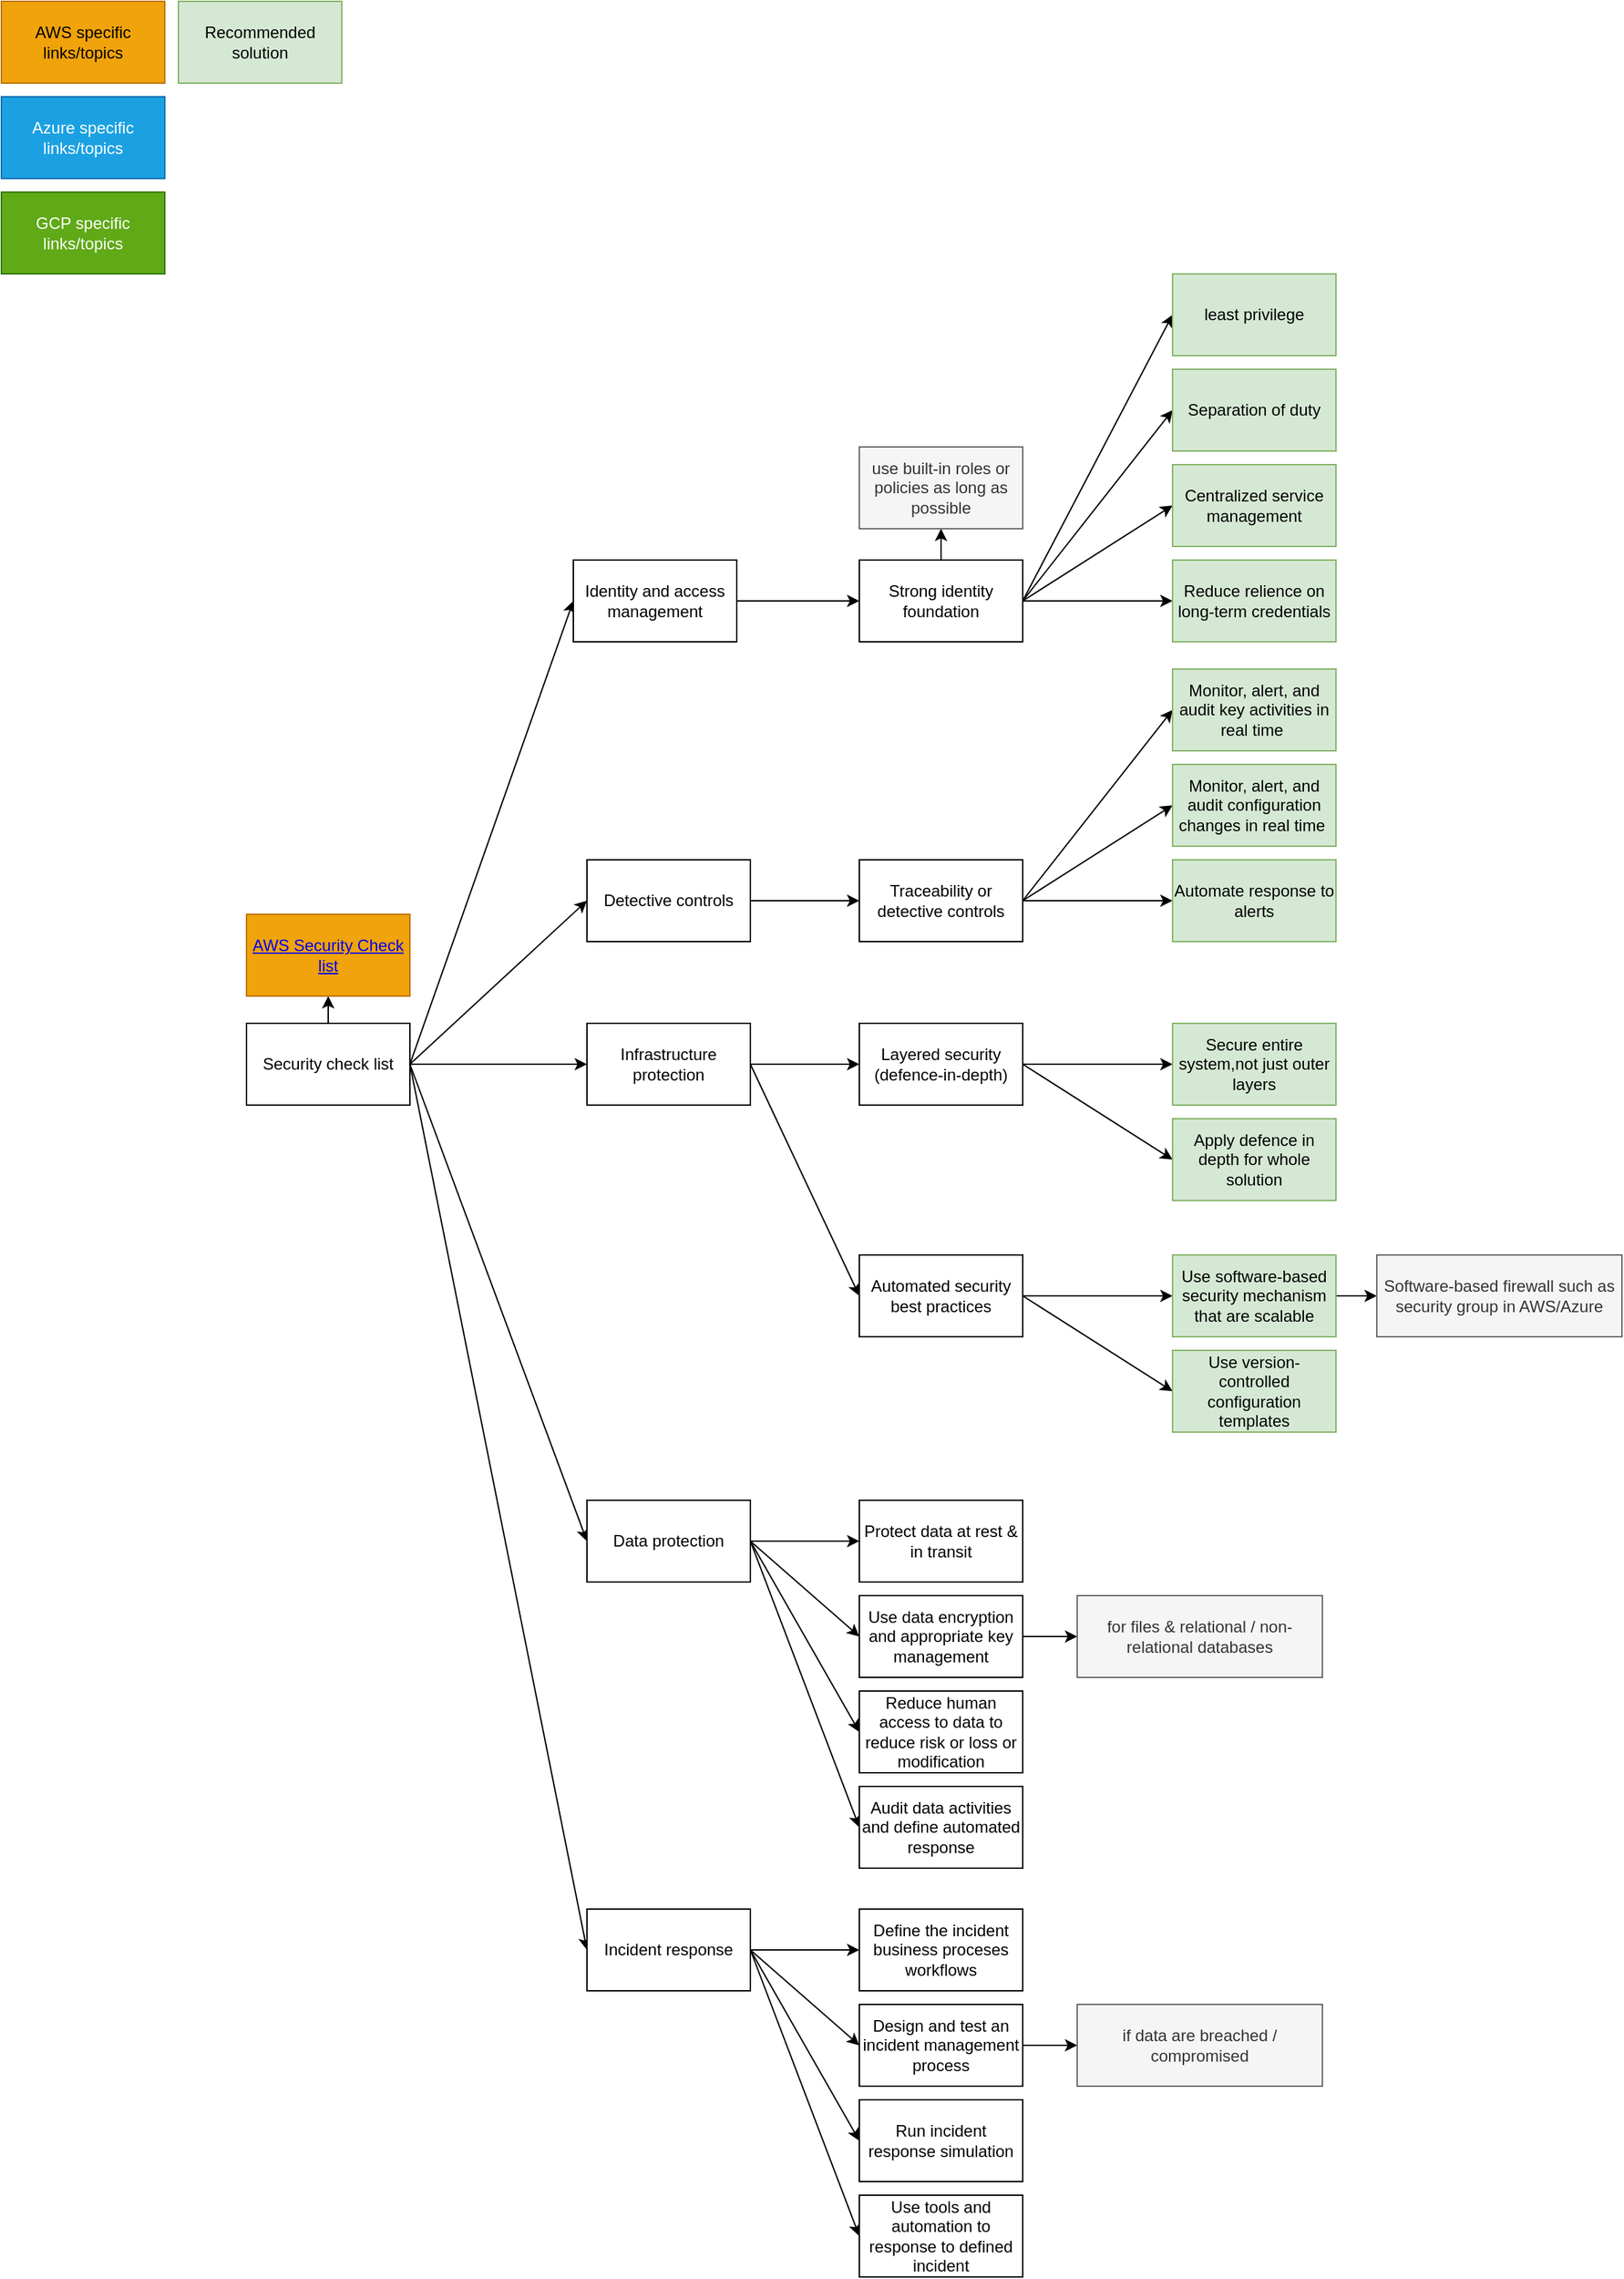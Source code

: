 <mxfile version="16.5.2" type="github">
  <diagram id="cd5pNDrRVSPDS-pt2z1M" name="strategy">
    <mxGraphModel dx="1422" dy="1862" grid="1" gridSize="10" guides="1" tooltips="1" connect="1" arrows="1" fold="1" page="1" pageScale="1" pageWidth="850" pageHeight="1100" math="0" shadow="0">
      <root>
        <mxCell id="0" />
        <mxCell id="1" parent="0" />
        <mxCell id="YJfL9xpBGpE9jjsirG9W-12" style="edgeStyle=none;rounded=0;orthogonalLoop=1;jettySize=auto;html=1;exitX=1;exitY=0.5;exitDx=0;exitDy=0;entryX=0;entryY=0.5;entryDx=0;entryDy=0;" parent="1" source="YJfL9xpBGpE9jjsirG9W-3" target="YJfL9xpBGpE9jjsirG9W-6" edge="1">
          <mxGeometry relative="1" as="geometry" />
        </mxCell>
        <mxCell id="YJfL9xpBGpE9jjsirG9W-13" style="edgeStyle=none;rounded=0;orthogonalLoop=1;jettySize=auto;html=1;exitX=1;exitY=0.5;exitDx=0;exitDy=0;entryX=0;entryY=0.5;entryDx=0;entryDy=0;" parent="1" source="YJfL9xpBGpE9jjsirG9W-3" target="YJfL9xpBGpE9jjsirG9W-8" edge="1">
          <mxGeometry relative="1" as="geometry" />
        </mxCell>
        <mxCell id="YJfL9xpBGpE9jjsirG9W-14" style="edgeStyle=none;rounded=0;orthogonalLoop=1;jettySize=auto;html=1;exitX=1;exitY=0.5;exitDx=0;exitDy=0;entryX=0;entryY=0.5;entryDx=0;entryDy=0;" parent="1" source="YJfL9xpBGpE9jjsirG9W-3" target="YJfL9xpBGpE9jjsirG9W-11" edge="1">
          <mxGeometry relative="1" as="geometry" />
        </mxCell>
        <mxCell id="YJfL9xpBGpE9jjsirG9W-17" style="edgeStyle=none;rounded=0;orthogonalLoop=1;jettySize=auto;html=1;exitX=1;exitY=0.5;exitDx=0;exitDy=0;entryX=0;entryY=0.5;entryDx=0;entryDy=0;" parent="1" source="YJfL9xpBGpE9jjsirG9W-3" target="YJfL9xpBGpE9jjsirG9W-15" edge="1">
          <mxGeometry relative="1" as="geometry" />
        </mxCell>
        <mxCell id="YJfL9xpBGpE9jjsirG9W-18" style="edgeStyle=none;rounded=0;orthogonalLoop=1;jettySize=auto;html=1;exitX=1;exitY=0.5;exitDx=0;exitDy=0;entryX=0;entryY=0.5;entryDx=0;entryDy=0;" parent="1" source="YJfL9xpBGpE9jjsirG9W-3" target="YJfL9xpBGpE9jjsirG9W-16" edge="1">
          <mxGeometry relative="1" as="geometry" />
        </mxCell>
        <mxCell id="YJfL9xpBGpE9jjsirG9W-20" value="" style="edgeStyle=none;rounded=0;orthogonalLoop=1;jettySize=auto;html=1;" parent="1" source="YJfL9xpBGpE9jjsirG9W-3" target="YJfL9xpBGpE9jjsirG9W-19" edge="1">
          <mxGeometry relative="1" as="geometry" />
        </mxCell>
        <mxCell id="YJfL9xpBGpE9jjsirG9W-3" value="Security check list" style="rounded=0;whiteSpace=wrap;html=1;" parent="1" vertex="1">
          <mxGeometry x="230" y="510" width="120" height="60" as="geometry" />
        </mxCell>
        <mxCell id="YJfL9xpBGpE9jjsirG9W-23" style="edgeStyle=none;rounded=0;orthogonalLoop=1;jettySize=auto;html=1;entryX=0;entryY=0.5;entryDx=0;entryDy=0;exitX=1;exitY=0.5;exitDx=0;exitDy=0;" parent="1" source="YJfL9xpBGpE9jjsirG9W-6" target="YJfL9xpBGpE9jjsirG9W-22" edge="1">
          <mxGeometry relative="1" as="geometry" />
        </mxCell>
        <mxCell id="YJfL9xpBGpE9jjsirG9W-6" value="Identity and access management" style="whiteSpace=wrap;html=1;rounded=0;" parent="1" vertex="1">
          <mxGeometry x="470" y="170" width="120" height="60" as="geometry" />
        </mxCell>
        <mxCell id="YJfL9xpBGpE9jjsirG9W-37" style="edgeStyle=none;rounded=0;orthogonalLoop=1;jettySize=auto;html=1;entryX=0;entryY=0.5;entryDx=0;entryDy=0;" parent="1" source="YJfL9xpBGpE9jjsirG9W-8" target="YJfL9xpBGpE9jjsirG9W-36" edge="1">
          <mxGeometry relative="1" as="geometry" />
        </mxCell>
        <mxCell id="YJfL9xpBGpE9jjsirG9W-8" value="Detective controls" style="whiteSpace=wrap;html=1;rounded=0;" parent="1" vertex="1">
          <mxGeometry x="480" y="390" width="120" height="60" as="geometry" />
        </mxCell>
        <mxCell id="YJfL9xpBGpE9jjsirG9W-47" style="edgeStyle=none;rounded=0;orthogonalLoop=1;jettySize=auto;html=1;exitX=1;exitY=0.5;exitDx=0;exitDy=0;entryX=0;entryY=0.5;entryDx=0;entryDy=0;" parent="1" source="YJfL9xpBGpE9jjsirG9W-11" target="YJfL9xpBGpE9jjsirG9W-45" edge="1">
          <mxGeometry relative="1" as="geometry" />
        </mxCell>
        <mxCell id="YJfL9xpBGpE9jjsirG9W-48" style="edgeStyle=none;rounded=0;orthogonalLoop=1;jettySize=auto;html=1;exitX=1;exitY=0.5;exitDx=0;exitDy=0;entryX=0;entryY=0.5;entryDx=0;entryDy=0;" parent="1" source="YJfL9xpBGpE9jjsirG9W-11" target="YJfL9xpBGpE9jjsirG9W-46" edge="1">
          <mxGeometry relative="1" as="geometry" />
        </mxCell>
        <mxCell id="YJfL9xpBGpE9jjsirG9W-11" value="Infrastructure protection" style="whiteSpace=wrap;html=1;rounded=0;" parent="1" vertex="1">
          <mxGeometry x="480" y="510" width="120" height="60" as="geometry" />
        </mxCell>
        <mxCell id="YJfL9xpBGpE9jjsirG9W-62" value="" style="edgeStyle=none;rounded=0;orthogonalLoop=1;jettySize=auto;html=1;" parent="1" source="YJfL9xpBGpE9jjsirG9W-15" target="YJfL9xpBGpE9jjsirG9W-61" edge="1">
          <mxGeometry relative="1" as="geometry" />
        </mxCell>
        <mxCell id="YJfL9xpBGpE9jjsirG9W-66" style="edgeStyle=none;rounded=0;orthogonalLoop=1;jettySize=auto;html=1;exitX=1;exitY=0.5;exitDx=0;exitDy=0;entryX=0;entryY=0.5;entryDx=0;entryDy=0;" parent="1" source="YJfL9xpBGpE9jjsirG9W-15" target="YJfL9xpBGpE9jjsirG9W-63" edge="1">
          <mxGeometry relative="1" as="geometry" />
        </mxCell>
        <mxCell id="YJfL9xpBGpE9jjsirG9W-69" style="edgeStyle=none;rounded=0;orthogonalLoop=1;jettySize=auto;html=1;exitX=1;exitY=0.5;exitDx=0;exitDy=0;entryX=0;entryY=0.5;entryDx=0;entryDy=0;" parent="1" source="YJfL9xpBGpE9jjsirG9W-15" target="YJfL9xpBGpE9jjsirG9W-67" edge="1">
          <mxGeometry relative="1" as="geometry" />
        </mxCell>
        <mxCell id="YJfL9xpBGpE9jjsirG9W-70" style="edgeStyle=none;rounded=0;orthogonalLoop=1;jettySize=auto;html=1;exitX=1;exitY=0.5;exitDx=0;exitDy=0;entryX=0;entryY=0.5;entryDx=0;entryDy=0;" parent="1" source="YJfL9xpBGpE9jjsirG9W-15" target="YJfL9xpBGpE9jjsirG9W-68" edge="1">
          <mxGeometry relative="1" as="geometry" />
        </mxCell>
        <mxCell id="YJfL9xpBGpE9jjsirG9W-15" value="Data protection" style="whiteSpace=wrap;html=1;rounded=0;" parent="1" vertex="1">
          <mxGeometry x="480" y="860" width="120" height="60" as="geometry" />
        </mxCell>
        <mxCell id="YJfL9xpBGpE9jjsirG9W-60" style="edgeStyle=none;rounded=0;orthogonalLoop=1;jettySize=auto;html=1;entryX=0;entryY=0.5;entryDx=0;entryDy=0;" parent="1" source="YJfL9xpBGpE9jjsirG9W-16" target="YJfL9xpBGpE9jjsirG9W-59" edge="1">
          <mxGeometry relative="1" as="geometry" />
        </mxCell>
        <mxCell id="YJfL9xpBGpE9jjsirG9W-76" style="edgeStyle=none;rounded=0;orthogonalLoop=1;jettySize=auto;html=1;exitX=1;exitY=0.5;exitDx=0;exitDy=0;entryX=0;entryY=0.5;entryDx=0;entryDy=0;" parent="1" source="YJfL9xpBGpE9jjsirG9W-16" target="YJfL9xpBGpE9jjsirG9W-71" edge="1">
          <mxGeometry relative="1" as="geometry" />
        </mxCell>
        <mxCell id="YJfL9xpBGpE9jjsirG9W-77" style="edgeStyle=none;rounded=0;orthogonalLoop=1;jettySize=auto;html=1;exitX=1;exitY=0.5;exitDx=0;exitDy=0;entryX=0;entryY=0.5;entryDx=0;entryDy=0;" parent="1" source="YJfL9xpBGpE9jjsirG9W-16" target="YJfL9xpBGpE9jjsirG9W-74" edge="1">
          <mxGeometry relative="1" as="geometry" />
        </mxCell>
        <mxCell id="YJfL9xpBGpE9jjsirG9W-78" style="edgeStyle=none;rounded=0;orthogonalLoop=1;jettySize=auto;html=1;exitX=1;exitY=0.5;exitDx=0;exitDy=0;entryX=0;entryY=0.5;entryDx=0;entryDy=0;" parent="1" source="YJfL9xpBGpE9jjsirG9W-16" target="YJfL9xpBGpE9jjsirG9W-75" edge="1">
          <mxGeometry relative="1" as="geometry" />
        </mxCell>
        <mxCell id="YJfL9xpBGpE9jjsirG9W-16" value="Incident response" style="whiteSpace=wrap;html=1;rounded=0;" parent="1" vertex="1">
          <mxGeometry x="480" y="1160" width="120" height="60" as="geometry" />
        </mxCell>
        <mxCell id="YJfL9xpBGpE9jjsirG9W-19" value="&lt;a href=&quot;https://d1.awsstatic.com/whitepapers/Security/AWS_Security_Checklist.pdf&quot;&gt;AWS Security Check list&lt;/a&gt;" style="whiteSpace=wrap;html=1;rounded=0;fillColor=#f0a30a;strokeColor=#BD7000;fontColor=#000000;" parent="1" vertex="1">
          <mxGeometry x="230" y="430" width="120" height="60" as="geometry" />
        </mxCell>
        <mxCell id="YJfL9xpBGpE9jjsirG9W-25" value="" style="edgeStyle=none;rounded=0;orthogonalLoop=1;jettySize=auto;html=1;exitX=1;exitY=0.5;exitDx=0;exitDy=0;entryX=0;entryY=0.5;entryDx=0;entryDy=0;" parent="1" source="YJfL9xpBGpE9jjsirG9W-22" target="YJfL9xpBGpE9jjsirG9W-24" edge="1">
          <mxGeometry relative="1" as="geometry" />
        </mxCell>
        <mxCell id="YJfL9xpBGpE9jjsirG9W-29" style="edgeStyle=none;rounded=0;orthogonalLoop=1;jettySize=auto;html=1;exitX=1;exitY=0.5;exitDx=0;exitDy=0;entryX=0;entryY=0.5;entryDx=0;entryDy=0;" parent="1" source="YJfL9xpBGpE9jjsirG9W-22" target="YJfL9xpBGpE9jjsirG9W-26" edge="1">
          <mxGeometry relative="1" as="geometry" />
        </mxCell>
        <mxCell id="YJfL9xpBGpE9jjsirG9W-30" style="edgeStyle=none;rounded=0;orthogonalLoop=1;jettySize=auto;html=1;exitX=1;exitY=0.5;exitDx=0;exitDy=0;entryX=0;entryY=0.5;entryDx=0;entryDy=0;" parent="1" source="YJfL9xpBGpE9jjsirG9W-22" target="YJfL9xpBGpE9jjsirG9W-27" edge="1">
          <mxGeometry relative="1" as="geometry" />
        </mxCell>
        <mxCell id="YJfL9xpBGpE9jjsirG9W-31" style="edgeStyle=none;rounded=0;orthogonalLoop=1;jettySize=auto;html=1;exitX=1;exitY=0.5;exitDx=0;exitDy=0;entryX=0;entryY=0.5;entryDx=0;entryDy=0;" parent="1" source="YJfL9xpBGpE9jjsirG9W-22" target="YJfL9xpBGpE9jjsirG9W-28" edge="1">
          <mxGeometry relative="1" as="geometry" />
        </mxCell>
        <mxCell id="R0GQMbrX3vfWqRYQurbt-4" style="edgeStyle=orthogonalEdgeStyle;rounded=0;orthogonalLoop=1;jettySize=auto;html=1;entryX=0.5;entryY=1;entryDx=0;entryDy=0;" edge="1" parent="1" source="YJfL9xpBGpE9jjsirG9W-22" target="R0GQMbrX3vfWqRYQurbt-3">
          <mxGeometry relative="1" as="geometry" />
        </mxCell>
        <mxCell id="YJfL9xpBGpE9jjsirG9W-22" value="Strong identity foundation" style="whiteSpace=wrap;html=1;rounded=0;" parent="1" vertex="1">
          <mxGeometry x="680" y="170" width="120" height="60" as="geometry" />
        </mxCell>
        <mxCell id="YJfL9xpBGpE9jjsirG9W-24" value="least privilege" style="whiteSpace=wrap;html=1;rounded=0;fillColor=#d5e8d4;strokeColor=#82b366;" parent="1" vertex="1">
          <mxGeometry x="910" y="-40" width="120" height="60" as="geometry" />
        </mxCell>
        <mxCell id="YJfL9xpBGpE9jjsirG9W-26" value="Separation of duty" style="whiteSpace=wrap;html=1;rounded=0;fillColor=#d5e8d4;strokeColor=#82b366;" parent="1" vertex="1">
          <mxGeometry x="910" y="30" width="120" height="60" as="geometry" />
        </mxCell>
        <mxCell id="YJfL9xpBGpE9jjsirG9W-27" value="Centralized service management" style="whiteSpace=wrap;html=1;rounded=0;fillColor=#d5e8d4;strokeColor=#82b366;" parent="1" vertex="1">
          <mxGeometry x="910" y="100" width="120" height="60" as="geometry" />
        </mxCell>
        <mxCell id="YJfL9xpBGpE9jjsirG9W-28" value="Reduce relience on long-term credentials" style="whiteSpace=wrap;html=1;rounded=0;fillColor=#d5e8d4;strokeColor=#82b366;" parent="1" vertex="1">
          <mxGeometry x="910" y="170" width="120" height="60" as="geometry" />
        </mxCell>
        <mxCell id="YJfL9xpBGpE9jjsirG9W-32" value="AWS specific links/topics" style="rounded=0;whiteSpace=wrap;html=1;fillColor=#f0a30a;fontColor=#000000;strokeColor=#BD7000;" parent="1" vertex="1">
          <mxGeometry x="50" y="-240" width="120" height="60" as="geometry" />
        </mxCell>
        <mxCell id="YJfL9xpBGpE9jjsirG9W-33" value="Azure specific links/topics" style="rounded=0;whiteSpace=wrap;html=1;fillColor=#1ba1e2;fontColor=#ffffff;strokeColor=#006EAF;" parent="1" vertex="1">
          <mxGeometry x="50" y="-170" width="120" height="60" as="geometry" />
        </mxCell>
        <mxCell id="YJfL9xpBGpE9jjsirG9W-34" value="GCP specific links/topics" style="rounded=0;whiteSpace=wrap;html=1;fillColor=#60a917;fontColor=#ffffff;strokeColor=#2D7600;" parent="1" vertex="1">
          <mxGeometry x="50" y="-100" width="120" height="60" as="geometry" />
        </mxCell>
        <mxCell id="YJfL9xpBGpE9jjsirG9W-35" value="Recommended solution" style="rounded=0;whiteSpace=wrap;html=1;fillColor=#d5e8d4;strokeColor=#82b366;" parent="1" vertex="1">
          <mxGeometry x="180" y="-240" width="120" height="60" as="geometry" />
        </mxCell>
        <mxCell id="YJfL9xpBGpE9jjsirG9W-42" style="edgeStyle=none;rounded=0;orthogonalLoop=1;jettySize=auto;html=1;entryX=0;entryY=0.5;entryDx=0;entryDy=0;exitX=1;exitY=0.5;exitDx=0;exitDy=0;" parent="1" source="YJfL9xpBGpE9jjsirG9W-36" target="YJfL9xpBGpE9jjsirG9W-39" edge="1">
          <mxGeometry relative="1" as="geometry" />
        </mxCell>
        <mxCell id="YJfL9xpBGpE9jjsirG9W-43" style="edgeStyle=none;rounded=0;orthogonalLoop=1;jettySize=auto;html=1;exitX=1;exitY=0.5;exitDx=0;exitDy=0;entryX=0;entryY=0.5;entryDx=0;entryDy=0;" parent="1" source="YJfL9xpBGpE9jjsirG9W-36" target="YJfL9xpBGpE9jjsirG9W-40" edge="1">
          <mxGeometry relative="1" as="geometry" />
        </mxCell>
        <mxCell id="YJfL9xpBGpE9jjsirG9W-44" style="edgeStyle=none;rounded=0;orthogonalLoop=1;jettySize=auto;html=1;exitX=1;exitY=0.5;exitDx=0;exitDy=0;entryX=0;entryY=0.5;entryDx=0;entryDy=0;" parent="1" source="YJfL9xpBGpE9jjsirG9W-36" target="YJfL9xpBGpE9jjsirG9W-41" edge="1">
          <mxGeometry relative="1" as="geometry" />
        </mxCell>
        <mxCell id="YJfL9xpBGpE9jjsirG9W-36" value="Traceability or detective controls" style="whiteSpace=wrap;html=1;rounded=0;" parent="1" vertex="1">
          <mxGeometry x="680" y="390" width="120" height="60" as="geometry" />
        </mxCell>
        <mxCell id="YJfL9xpBGpE9jjsirG9W-39" value="Monitor, alert, and audit key activities in real time&amp;nbsp;" style="whiteSpace=wrap;html=1;rounded=0;fillColor=#d5e8d4;strokeColor=#82b366;" parent="1" vertex="1">
          <mxGeometry x="910" y="250" width="120" height="60" as="geometry" />
        </mxCell>
        <mxCell id="YJfL9xpBGpE9jjsirG9W-40" value="Monitor, alert, and audit configuration changes in real time&amp;nbsp;" style="whiteSpace=wrap;html=1;rounded=0;fillColor=#d5e8d4;strokeColor=#82b366;" parent="1" vertex="1">
          <mxGeometry x="910" y="320" width="120" height="60" as="geometry" />
        </mxCell>
        <mxCell id="YJfL9xpBGpE9jjsirG9W-41" value="Automate response to alerts" style="whiteSpace=wrap;html=1;rounded=0;fillColor=#d5e8d4;strokeColor=#82b366;" parent="1" vertex="1">
          <mxGeometry x="910" y="390" width="120" height="60" as="geometry" />
        </mxCell>
        <mxCell id="YJfL9xpBGpE9jjsirG9W-50" style="edgeStyle=none;rounded=0;orthogonalLoop=1;jettySize=auto;html=1;exitX=1;exitY=0.5;exitDx=0;exitDy=0;entryX=0;entryY=0.5;entryDx=0;entryDy=0;" parent="1" source="YJfL9xpBGpE9jjsirG9W-45" target="YJfL9xpBGpE9jjsirG9W-49" edge="1">
          <mxGeometry relative="1" as="geometry" />
        </mxCell>
        <mxCell id="YJfL9xpBGpE9jjsirG9W-52" style="edgeStyle=none;rounded=0;orthogonalLoop=1;jettySize=auto;html=1;exitX=1;exitY=0.5;exitDx=0;exitDy=0;entryX=0;entryY=0.5;entryDx=0;entryDy=0;" parent="1" source="YJfL9xpBGpE9jjsirG9W-45" target="YJfL9xpBGpE9jjsirG9W-51" edge="1">
          <mxGeometry relative="1" as="geometry" />
        </mxCell>
        <mxCell id="YJfL9xpBGpE9jjsirG9W-45" value="Layered security (defence-in-depth)" style="whiteSpace=wrap;html=1;rounded=0;" parent="1" vertex="1">
          <mxGeometry x="680" y="510" width="120" height="60" as="geometry" />
        </mxCell>
        <mxCell id="YJfL9xpBGpE9jjsirG9W-54" style="edgeStyle=none;rounded=0;orthogonalLoop=1;jettySize=auto;html=1;exitX=1;exitY=0.5;exitDx=0;exitDy=0;entryX=0;entryY=0.5;entryDx=0;entryDy=0;" parent="1" source="YJfL9xpBGpE9jjsirG9W-46" target="YJfL9xpBGpE9jjsirG9W-53" edge="1">
          <mxGeometry relative="1" as="geometry" />
        </mxCell>
        <mxCell id="YJfL9xpBGpE9jjsirG9W-58" style="edgeStyle=none;rounded=0;orthogonalLoop=1;jettySize=auto;html=1;exitX=1;exitY=0.5;exitDx=0;exitDy=0;entryX=0;entryY=0.5;entryDx=0;entryDy=0;" parent="1" source="YJfL9xpBGpE9jjsirG9W-46" target="YJfL9xpBGpE9jjsirG9W-57" edge="1">
          <mxGeometry relative="1" as="geometry" />
        </mxCell>
        <mxCell id="YJfL9xpBGpE9jjsirG9W-46" value="Automated security best practices" style="whiteSpace=wrap;html=1;rounded=0;" parent="1" vertex="1">
          <mxGeometry x="680" y="680" width="120" height="60" as="geometry" />
        </mxCell>
        <mxCell id="YJfL9xpBGpE9jjsirG9W-49" value="Secure entire system,not just outer layers" style="whiteSpace=wrap;html=1;rounded=0;fillColor=#d5e8d4;strokeColor=#82b366;" parent="1" vertex="1">
          <mxGeometry x="910" y="510" width="120" height="60" as="geometry" />
        </mxCell>
        <mxCell id="YJfL9xpBGpE9jjsirG9W-51" value="Apply defence in depth for whole solution" style="whiteSpace=wrap;html=1;rounded=0;fillColor=#d5e8d4;strokeColor=#82b366;" parent="1" vertex="1">
          <mxGeometry x="910" y="580" width="120" height="60" as="geometry" />
        </mxCell>
        <mxCell id="YJfL9xpBGpE9jjsirG9W-56" style="edgeStyle=none;rounded=0;orthogonalLoop=1;jettySize=auto;html=1;exitX=1;exitY=0.5;exitDx=0;exitDy=0;entryX=0;entryY=0.5;entryDx=0;entryDy=0;" parent="1" source="YJfL9xpBGpE9jjsirG9W-53" target="YJfL9xpBGpE9jjsirG9W-55" edge="1">
          <mxGeometry relative="1" as="geometry" />
        </mxCell>
        <mxCell id="YJfL9xpBGpE9jjsirG9W-53" value="Use software-based security mechanism that are scalable" style="whiteSpace=wrap;html=1;rounded=0;fillColor=#d5e8d4;strokeColor=#82b366;" parent="1" vertex="1">
          <mxGeometry x="910" y="680" width="120" height="60" as="geometry" />
        </mxCell>
        <mxCell id="YJfL9xpBGpE9jjsirG9W-55" value="Software-based firewall such as security group in AWS/Azure" style="text;html=1;strokeColor=#666666;fillColor=#f5f5f5;align=center;verticalAlign=middle;whiteSpace=wrap;rounded=0;fontColor=#333333;" parent="1" vertex="1">
          <mxGeometry x="1060" y="680" width="180" height="60" as="geometry" />
        </mxCell>
        <mxCell id="YJfL9xpBGpE9jjsirG9W-57" value="Use version-controlled configuration templates" style="whiteSpace=wrap;html=1;rounded=0;fillColor=#d5e8d4;strokeColor=#82b366;" parent="1" vertex="1">
          <mxGeometry x="910" y="750" width="120" height="60" as="geometry" />
        </mxCell>
        <mxCell id="YJfL9xpBGpE9jjsirG9W-59" value="Define the incident business proceses workflows" style="whiteSpace=wrap;html=1;rounded=0;" parent="1" vertex="1">
          <mxGeometry x="680" y="1160" width="120" height="60" as="geometry" />
        </mxCell>
        <mxCell id="YJfL9xpBGpE9jjsirG9W-61" value="Protect data at rest &amp;amp; in transit" style="whiteSpace=wrap;html=1;rounded=0;" parent="1" vertex="1">
          <mxGeometry x="680" y="860" width="120" height="60" as="geometry" />
        </mxCell>
        <mxCell id="YJfL9xpBGpE9jjsirG9W-65" style="edgeStyle=none;rounded=0;orthogonalLoop=1;jettySize=auto;html=1;exitX=1;exitY=0.5;exitDx=0;exitDy=0;entryX=0;entryY=0.5;entryDx=0;entryDy=0;" parent="1" source="YJfL9xpBGpE9jjsirG9W-63" target="YJfL9xpBGpE9jjsirG9W-64" edge="1">
          <mxGeometry relative="1" as="geometry" />
        </mxCell>
        <mxCell id="YJfL9xpBGpE9jjsirG9W-63" value="Use data encryption and appropriate key management" style="whiteSpace=wrap;html=1;rounded=0;" parent="1" vertex="1">
          <mxGeometry x="680" y="930" width="120" height="60" as="geometry" />
        </mxCell>
        <mxCell id="YJfL9xpBGpE9jjsirG9W-64" value="for files &amp;amp; relational / non-relational databases" style="text;html=1;strokeColor=#666666;fillColor=#f5f5f5;align=center;verticalAlign=middle;whiteSpace=wrap;rounded=0;fontColor=#333333;" parent="1" vertex="1">
          <mxGeometry x="840" y="930" width="180" height="60" as="geometry" />
        </mxCell>
        <mxCell id="YJfL9xpBGpE9jjsirG9W-67" value="Reduce human access to data to reduce risk or loss or modification" style="whiteSpace=wrap;html=1;rounded=0;" parent="1" vertex="1">
          <mxGeometry x="680" y="1000" width="120" height="60" as="geometry" />
        </mxCell>
        <mxCell id="YJfL9xpBGpE9jjsirG9W-68" value="Audit data activities and define automated response" style="whiteSpace=wrap;html=1;rounded=0;" parent="1" vertex="1">
          <mxGeometry x="680" y="1070" width="120" height="60" as="geometry" />
        </mxCell>
        <mxCell id="YJfL9xpBGpE9jjsirG9W-73" style="edgeStyle=none;rounded=0;orthogonalLoop=1;jettySize=auto;html=1;exitX=1;exitY=0.5;exitDx=0;exitDy=0;entryX=0;entryY=0.5;entryDx=0;entryDy=0;" parent="1" source="YJfL9xpBGpE9jjsirG9W-71" target="YJfL9xpBGpE9jjsirG9W-72" edge="1">
          <mxGeometry relative="1" as="geometry" />
        </mxCell>
        <mxCell id="YJfL9xpBGpE9jjsirG9W-71" value="Design and test an incident management process" style="whiteSpace=wrap;html=1;rounded=0;" parent="1" vertex="1">
          <mxGeometry x="680" y="1230" width="120" height="60" as="geometry" />
        </mxCell>
        <mxCell id="YJfL9xpBGpE9jjsirG9W-72" value="if data are breached / compromised" style="text;html=1;strokeColor=#666666;fillColor=#f5f5f5;align=center;verticalAlign=middle;whiteSpace=wrap;rounded=0;fontColor=#333333;" parent="1" vertex="1">
          <mxGeometry x="840" y="1230" width="180" height="60" as="geometry" />
        </mxCell>
        <mxCell id="YJfL9xpBGpE9jjsirG9W-74" value="Run incident response simulation" style="whiteSpace=wrap;html=1;rounded=0;" parent="1" vertex="1">
          <mxGeometry x="680" y="1300" width="120" height="60" as="geometry" />
        </mxCell>
        <mxCell id="YJfL9xpBGpE9jjsirG9W-75" value="Use tools and automation to response to defined incident" style="whiteSpace=wrap;html=1;rounded=0;" parent="1" vertex="1">
          <mxGeometry x="680" y="1370" width="120" height="60" as="geometry" />
        </mxCell>
        <mxCell id="R0GQMbrX3vfWqRYQurbt-3" value="use built-in roles or policies as long as possible" style="text;html=1;strokeColor=#666666;fillColor=#f5f5f5;align=center;verticalAlign=middle;whiteSpace=wrap;rounded=0;fontColor=#333333;" vertex="1" parent="1">
          <mxGeometry x="680" y="87" width="120" height="60" as="geometry" />
        </mxCell>
      </root>
    </mxGraphModel>
  </diagram>
</mxfile>

